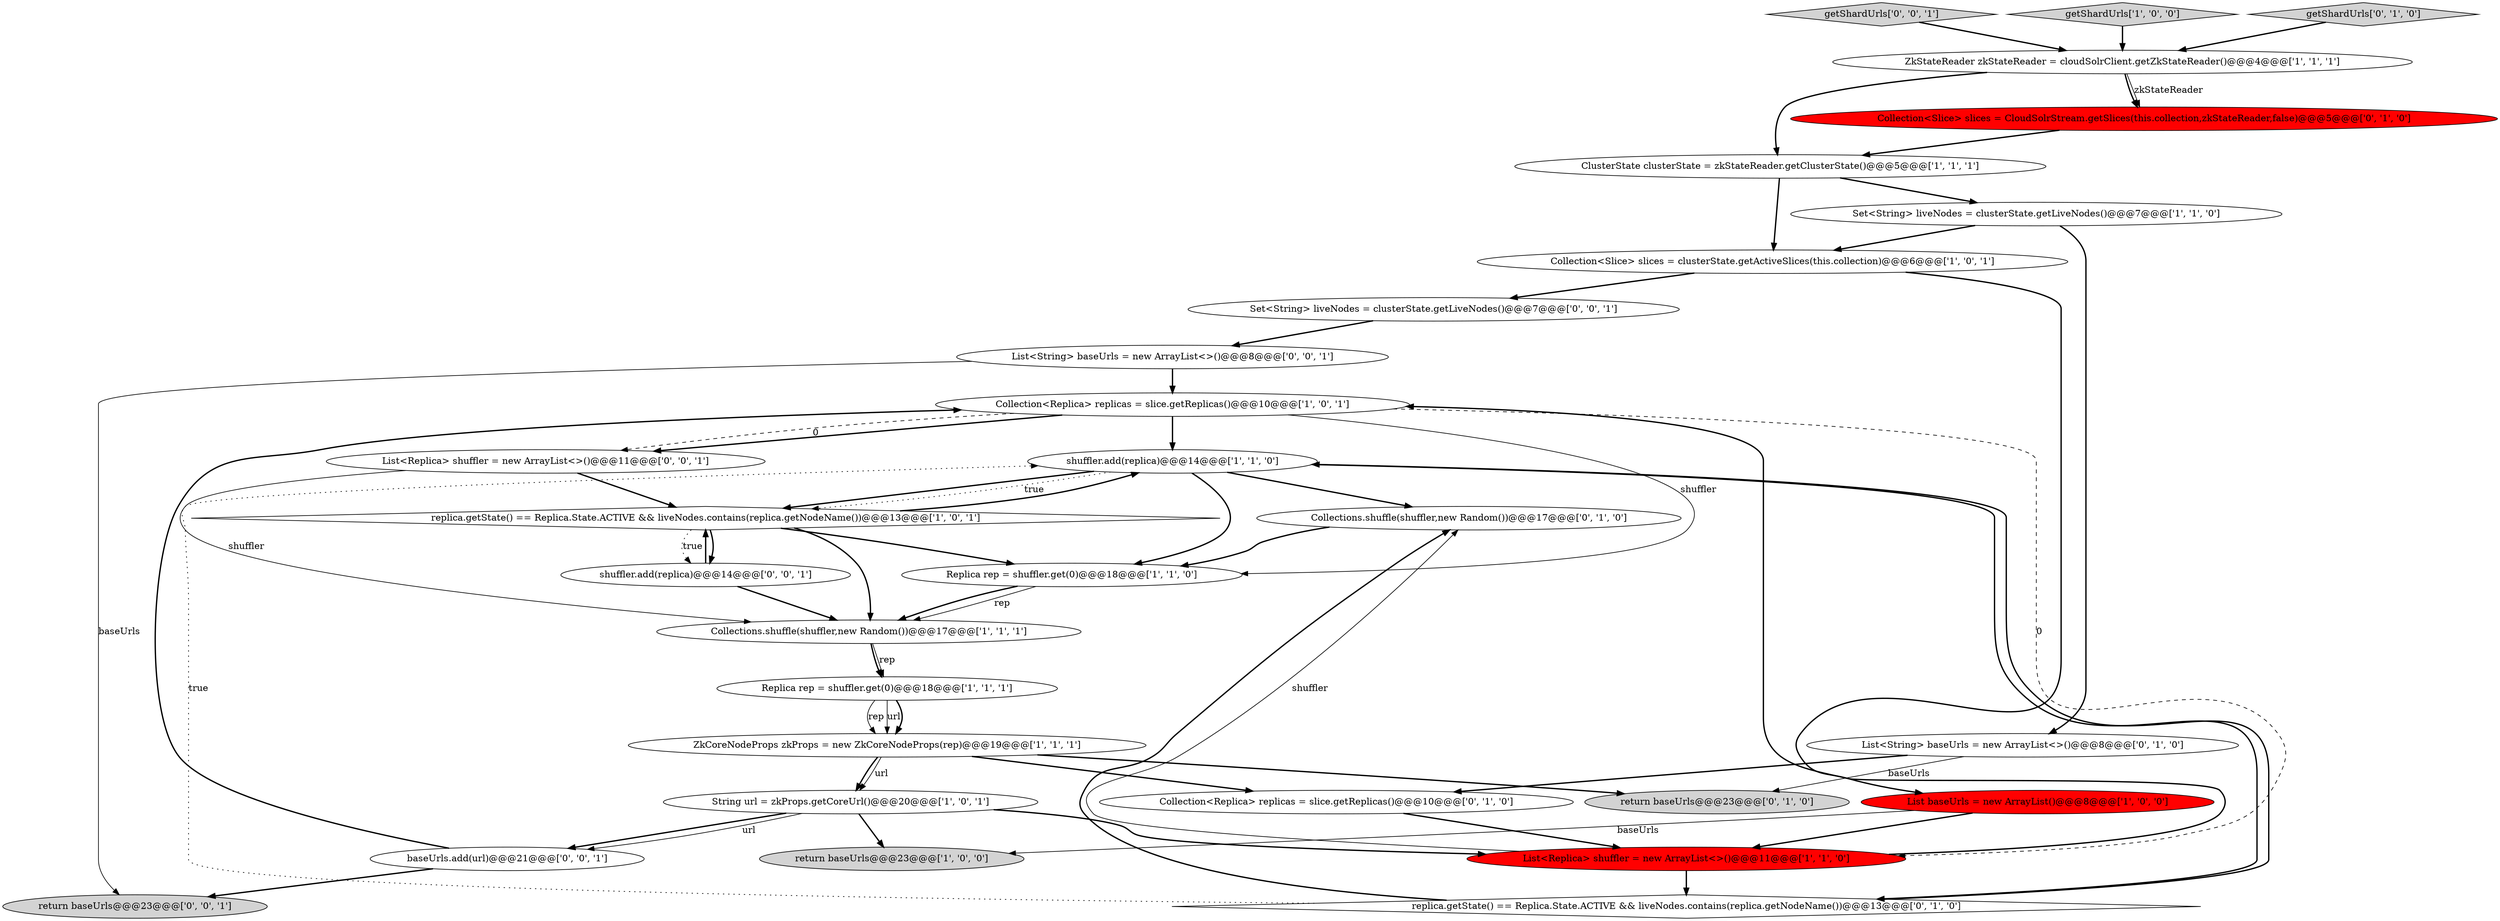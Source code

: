 digraph {
5 [style = filled, label = "Collection<Replica> replicas = slice.getReplicas()@@@10@@@['1', '0', '1']", fillcolor = white, shape = ellipse image = "AAA0AAABBB1BBB"];
6 [style = filled, label = "Replica rep = shuffler.get(0)@@@18@@@['1', '1', '1']", fillcolor = white, shape = ellipse image = "AAA0AAABBB1BBB"];
13 [style = filled, label = "return baseUrls@@@23@@@['1', '0', '0']", fillcolor = lightgray, shape = ellipse image = "AAA0AAABBB1BBB"];
12 [style = filled, label = "shuffler.add(replica)@@@14@@@['1', '1', '0']", fillcolor = white, shape = ellipse image = "AAA0AAABBB1BBB"];
25 [style = filled, label = "shuffler.add(replica)@@@14@@@['0', '0', '1']", fillcolor = white, shape = ellipse image = "AAA0AAABBB3BBB"];
16 [style = filled, label = "Collections.shuffle(shuffler,new Random())@@@17@@@['0', '1', '0']", fillcolor = white, shape = ellipse image = "AAA0AAABBB2BBB"];
23 [style = filled, label = "List<Replica> shuffler = new ArrayList<>()@@@11@@@['0', '0', '1']", fillcolor = white, shape = ellipse image = "AAA0AAABBB3BBB"];
28 [style = filled, label = "Set<String> liveNodes = clusterState.getLiveNodes()@@@7@@@['0', '0', '1']", fillcolor = white, shape = ellipse image = "AAA0AAABBB3BBB"];
2 [style = filled, label = "String url = zkProps.getCoreUrl()@@@20@@@['1', '0', '1']", fillcolor = white, shape = ellipse image = "AAA0AAABBB1BBB"];
0 [style = filled, label = "Collection<Slice> slices = clusterState.getActiveSlices(this.collection)@@@6@@@['1', '0', '1']", fillcolor = white, shape = ellipse image = "AAA0AAABBB1BBB"];
14 [style = filled, label = "ClusterState clusterState = zkStateReader.getClusterState()@@@5@@@['1', '1', '1']", fillcolor = white, shape = ellipse image = "AAA0AAABBB1BBB"];
17 [style = filled, label = "Collection<Slice> slices = CloudSolrStream.getSlices(this.collection,zkStateReader,false)@@@5@@@['0', '1', '0']", fillcolor = red, shape = ellipse image = "AAA1AAABBB2BBB"];
10 [style = filled, label = "List baseUrls = new ArrayList()@@@8@@@['1', '0', '0']", fillcolor = red, shape = ellipse image = "AAA1AAABBB1BBB"];
15 [style = filled, label = "replica.getState() == Replica.State.ACTIVE && liveNodes.contains(replica.getNodeName())@@@13@@@['1', '0', '1']", fillcolor = white, shape = diamond image = "AAA0AAABBB1BBB"];
4 [style = filled, label = "Collections.shuffle(shuffler,new Random())@@@17@@@['1', '1', '1']", fillcolor = white, shape = ellipse image = "AAA0AAABBB1BBB"];
8 [style = filled, label = "List<Replica> shuffler = new ArrayList<>()@@@11@@@['1', '1', '0']", fillcolor = red, shape = ellipse image = "AAA1AAABBB1BBB"];
29 [style = filled, label = "baseUrls.add(url)@@@21@@@['0', '0', '1']", fillcolor = white, shape = ellipse image = "AAA0AAABBB3BBB"];
7 [style = filled, label = "ZkCoreNodeProps zkProps = new ZkCoreNodeProps(rep)@@@19@@@['1', '1', '1']", fillcolor = white, shape = ellipse image = "AAA0AAABBB1BBB"];
22 [style = filled, label = "replica.getState() == Replica.State.ACTIVE && liveNodes.contains(replica.getNodeName())@@@13@@@['0', '1', '0']", fillcolor = white, shape = diamond image = "AAA0AAABBB2BBB"];
11 [style = filled, label = "ZkStateReader zkStateReader = cloudSolrClient.getZkStateReader()@@@4@@@['1', '1', '1']", fillcolor = white, shape = ellipse image = "AAA0AAABBB1BBB"];
26 [style = filled, label = "getShardUrls['0', '0', '1']", fillcolor = lightgray, shape = diamond image = "AAA0AAABBB3BBB"];
27 [style = filled, label = "return baseUrls@@@23@@@['0', '0', '1']", fillcolor = lightgray, shape = ellipse image = "AAA0AAABBB3BBB"];
24 [style = filled, label = "List<String> baseUrls = new ArrayList<>()@@@8@@@['0', '0', '1']", fillcolor = white, shape = ellipse image = "AAA0AAABBB3BBB"];
1 [style = filled, label = "getShardUrls['1', '0', '0']", fillcolor = lightgray, shape = diamond image = "AAA0AAABBB1BBB"];
21 [style = filled, label = "getShardUrls['0', '1', '0']", fillcolor = lightgray, shape = diamond image = "AAA0AAABBB2BBB"];
3 [style = filled, label = "Replica rep = shuffler.get(0)@@@18@@@['1', '1', '0']", fillcolor = white, shape = ellipse image = "AAA0AAABBB1BBB"];
19 [style = filled, label = "List<String> baseUrls = new ArrayList<>()@@@8@@@['0', '1', '0']", fillcolor = white, shape = ellipse image = "AAA0AAABBB2BBB"];
20 [style = filled, label = "Collection<Replica> replicas = slice.getReplicas()@@@10@@@['0', '1', '0']", fillcolor = white, shape = ellipse image = "AAA0AAABBB2BBB"];
18 [style = filled, label = "return baseUrls@@@23@@@['0', '1', '0']", fillcolor = lightgray, shape = ellipse image = "AAA0AAABBB2BBB"];
9 [style = filled, label = "Set<String> liveNodes = clusterState.getLiveNodes()@@@7@@@['1', '1', '0']", fillcolor = white, shape = ellipse image = "AAA0AAABBB1BBB"];
5->3 [style = solid, label="shuffler"];
16->3 [style = bold, label=""];
29->5 [style = bold, label=""];
9->0 [style = bold, label=""];
5->23 [style = bold, label=""];
11->14 [style = bold, label=""];
4->6 [style = bold, label=""];
22->16 [style = bold, label=""];
15->25 [style = bold, label=""];
5->23 [style = dashed, label="0"];
19->20 [style = bold, label=""];
12->15 [style = bold, label=""];
23->15 [style = bold, label=""];
12->15 [style = dotted, label="true"];
25->4 [style = bold, label=""];
8->16 [style = solid, label="shuffler"];
12->16 [style = bold, label=""];
7->20 [style = bold, label=""];
15->3 [style = bold, label=""];
3->4 [style = bold, label=""];
26->11 [style = bold, label=""];
6->7 [style = solid, label="url"];
24->5 [style = bold, label=""];
1->11 [style = bold, label=""];
8->22 [style = bold, label=""];
2->13 [style = bold, label=""];
22->12 [style = dotted, label="true"];
29->27 [style = bold, label=""];
0->10 [style = bold, label=""];
20->8 [style = bold, label=""];
19->18 [style = solid, label="baseUrls"];
10->8 [style = bold, label=""];
8->5 [style = bold, label=""];
5->12 [style = bold, label=""];
21->11 [style = bold, label=""];
17->14 [style = bold, label=""];
14->0 [style = bold, label=""];
7->2 [style = bold, label=""];
22->12 [style = bold, label=""];
10->13 [style = solid, label="baseUrls"];
11->17 [style = solid, label="zkStateReader"];
7->2 [style = solid, label="url"];
15->4 [style = bold, label=""];
7->18 [style = bold, label=""];
9->19 [style = bold, label=""];
28->24 [style = bold, label=""];
11->17 [style = bold, label=""];
25->15 [style = bold, label=""];
14->9 [style = bold, label=""];
24->27 [style = solid, label="baseUrls"];
15->12 [style = bold, label=""];
12->3 [style = bold, label=""];
3->4 [style = solid, label="rep"];
23->4 [style = solid, label="shuffler"];
5->8 [style = dashed, label="0"];
6->7 [style = bold, label=""];
15->25 [style = dotted, label="true"];
2->29 [style = bold, label=""];
12->22 [style = bold, label=""];
0->28 [style = bold, label=""];
2->8 [style = bold, label=""];
2->29 [style = solid, label="url"];
4->6 [style = solid, label="rep"];
6->7 [style = solid, label="rep"];
}
